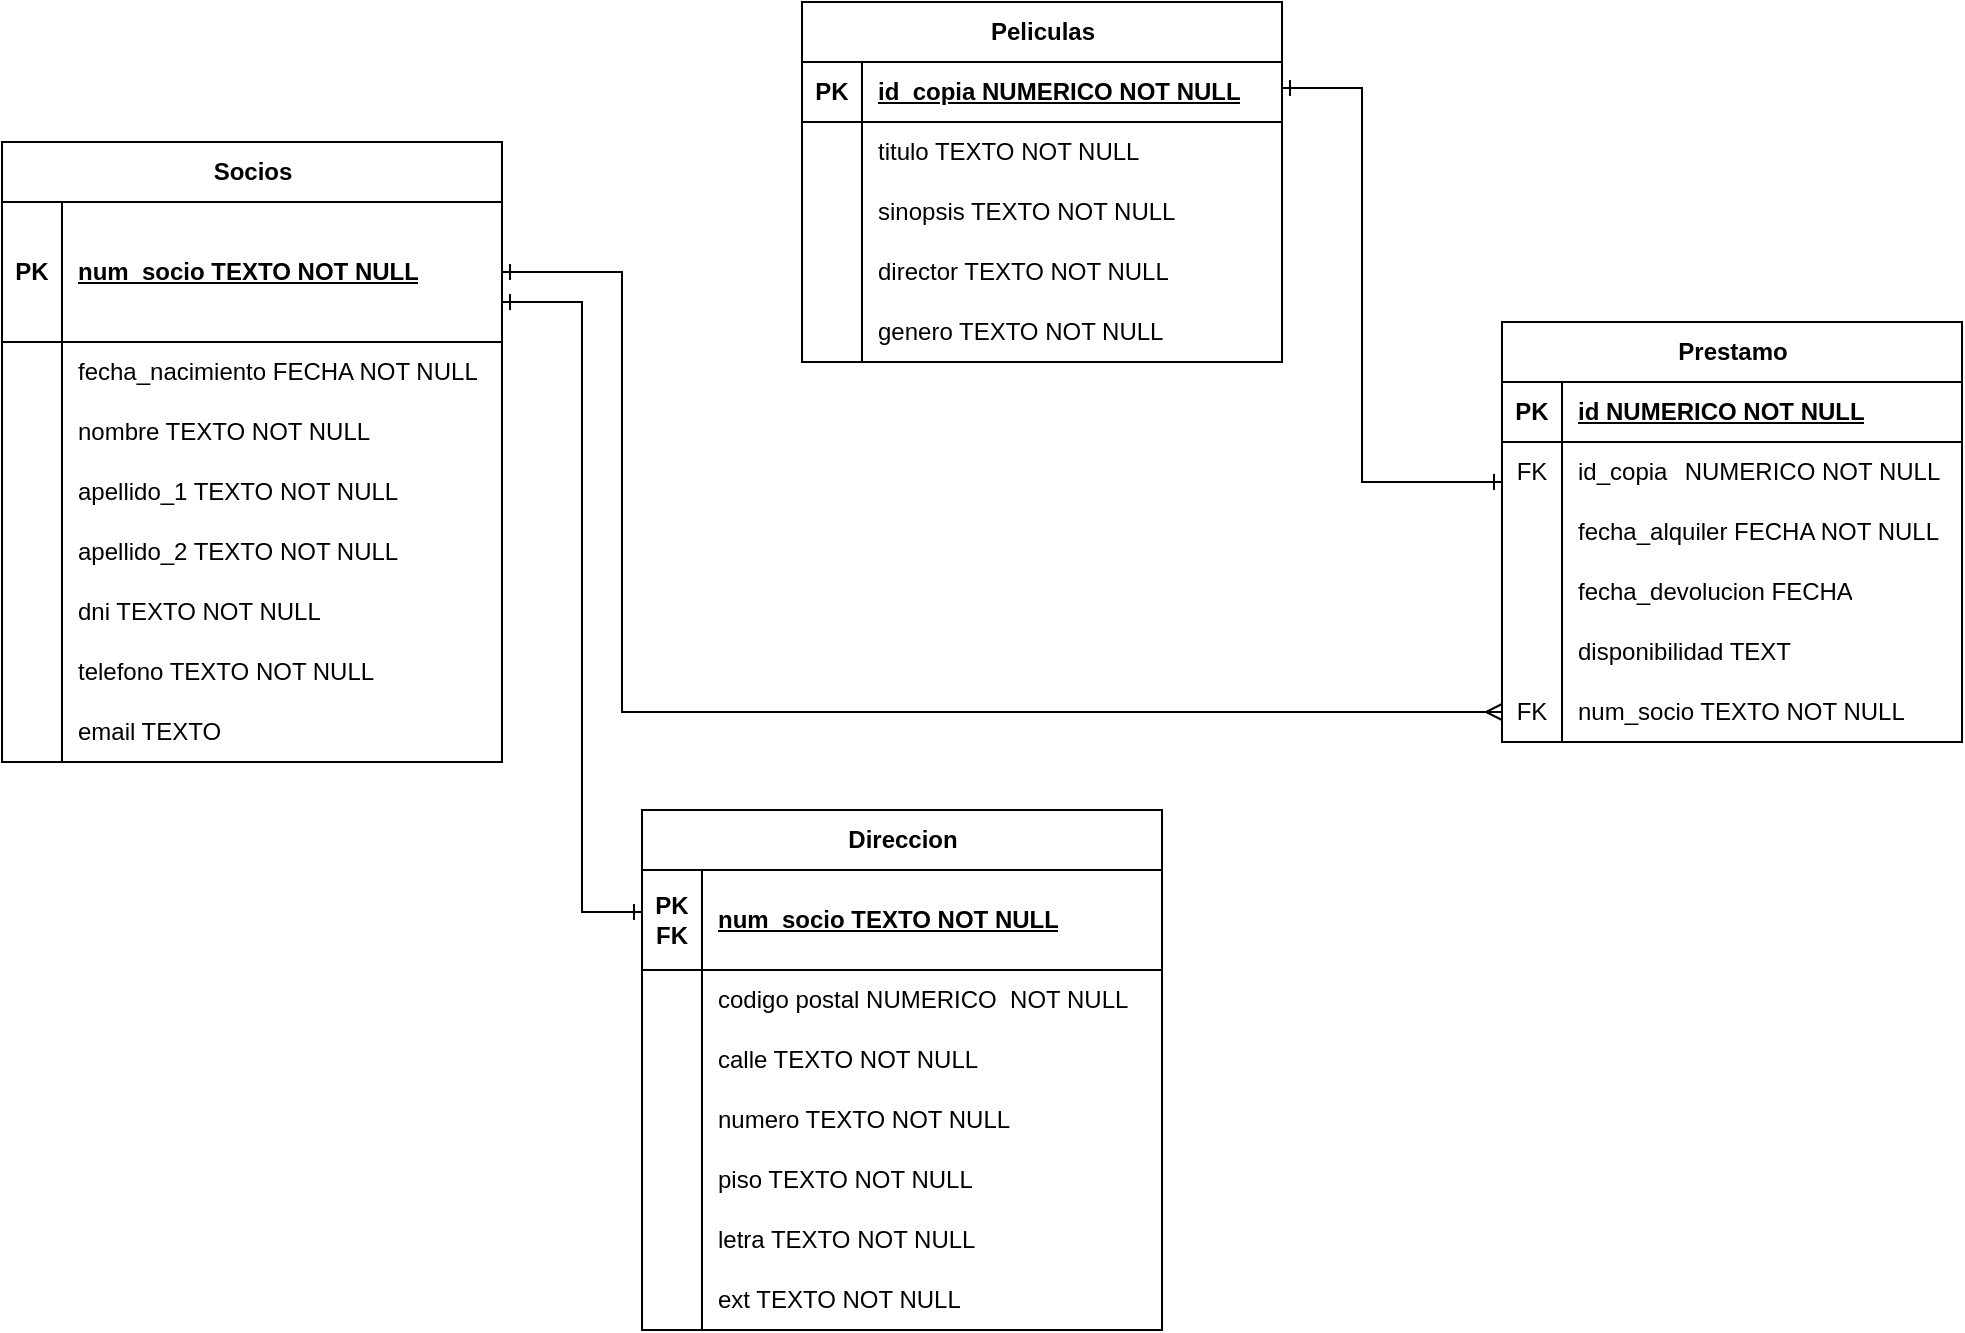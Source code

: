 <mxfile version="23.1.5" type="device">
  <diagram name="Página-1" id="qbbvj9z3GrL4JWOYj1Oz">
    <mxGraphModel dx="1522" dy="1929" grid="1" gridSize="10" guides="1" tooltips="1" connect="1" arrows="1" fold="1" page="1" pageScale="1" pageWidth="827" pageHeight="1169" math="0" shadow="0">
      <root>
        <mxCell id="0" />
        <mxCell id="1" parent="0" />
        <mxCell id="3C0vV3LUurIS-bYGCnkk-1" value="Socios" style="shape=table;startSize=30;container=1;collapsible=1;childLayout=tableLayout;fixedRows=1;rowLines=0;fontStyle=1;align=center;resizeLast=1;html=1;" vertex="1" parent="1">
          <mxGeometry x="200" y="-10" width="250" height="310" as="geometry" />
        </mxCell>
        <mxCell id="3C0vV3LUurIS-bYGCnkk-2" value="" style="shape=tableRow;horizontal=0;startSize=0;swimlaneHead=0;swimlaneBody=0;fillColor=none;collapsible=0;dropTarget=0;points=[[0,0.5],[1,0.5]];portConstraint=eastwest;top=0;left=0;right=0;bottom=1;" vertex="1" parent="3C0vV3LUurIS-bYGCnkk-1">
          <mxGeometry y="30" width="250" height="70" as="geometry" />
        </mxCell>
        <mxCell id="3C0vV3LUurIS-bYGCnkk-3" value="PK" style="shape=partialRectangle;connectable=0;fillColor=none;top=0;left=0;bottom=0;right=0;fontStyle=1;overflow=hidden;whiteSpace=wrap;html=1;" vertex="1" parent="3C0vV3LUurIS-bYGCnkk-2">
          <mxGeometry width="30" height="70" as="geometry">
            <mxRectangle width="30" height="70" as="alternateBounds" />
          </mxGeometry>
        </mxCell>
        <mxCell id="3C0vV3LUurIS-bYGCnkk-4" value="num_socio TEXTO NOT NULL" style="shape=partialRectangle;connectable=0;fillColor=none;top=0;left=0;bottom=0;right=0;align=left;spacingLeft=6;fontStyle=5;overflow=hidden;whiteSpace=wrap;html=1;" vertex="1" parent="3C0vV3LUurIS-bYGCnkk-2">
          <mxGeometry x="30" width="220" height="70" as="geometry">
            <mxRectangle width="220" height="70" as="alternateBounds" />
          </mxGeometry>
        </mxCell>
        <mxCell id="3C0vV3LUurIS-bYGCnkk-5" value="" style="shape=tableRow;horizontal=0;startSize=0;swimlaneHead=0;swimlaneBody=0;fillColor=none;collapsible=0;dropTarget=0;points=[[0,0.5],[1,0.5]];portConstraint=eastwest;top=0;left=0;right=0;bottom=0;" vertex="1" parent="3C0vV3LUurIS-bYGCnkk-1">
          <mxGeometry y="100" width="250" height="30" as="geometry" />
        </mxCell>
        <mxCell id="3C0vV3LUurIS-bYGCnkk-6" value="" style="shape=partialRectangle;connectable=0;fillColor=none;top=0;left=0;bottom=0;right=0;editable=1;overflow=hidden;whiteSpace=wrap;html=1;" vertex="1" parent="3C0vV3LUurIS-bYGCnkk-5">
          <mxGeometry width="30" height="30" as="geometry">
            <mxRectangle width="30" height="30" as="alternateBounds" />
          </mxGeometry>
        </mxCell>
        <mxCell id="3C0vV3LUurIS-bYGCnkk-7" value="fecha_nacimiento FECHA NOT NULL&amp;nbsp;" style="shape=partialRectangle;connectable=0;fillColor=none;top=0;left=0;bottom=0;right=0;align=left;spacingLeft=6;overflow=hidden;whiteSpace=wrap;html=1;" vertex="1" parent="3C0vV3LUurIS-bYGCnkk-5">
          <mxGeometry x="30" width="220" height="30" as="geometry">
            <mxRectangle width="220" height="30" as="alternateBounds" />
          </mxGeometry>
        </mxCell>
        <mxCell id="3C0vV3LUurIS-bYGCnkk-8" value="" style="shape=tableRow;horizontal=0;startSize=0;swimlaneHead=0;swimlaneBody=0;fillColor=none;collapsible=0;dropTarget=0;points=[[0,0.5],[1,0.5]];portConstraint=eastwest;top=0;left=0;right=0;bottom=0;" vertex="1" parent="3C0vV3LUurIS-bYGCnkk-1">
          <mxGeometry y="130" width="250" height="30" as="geometry" />
        </mxCell>
        <mxCell id="3C0vV3LUurIS-bYGCnkk-9" value="" style="shape=partialRectangle;connectable=0;fillColor=none;top=0;left=0;bottom=0;right=0;editable=1;overflow=hidden;whiteSpace=wrap;html=1;" vertex="1" parent="3C0vV3LUurIS-bYGCnkk-8">
          <mxGeometry width="30" height="30" as="geometry">
            <mxRectangle width="30" height="30" as="alternateBounds" />
          </mxGeometry>
        </mxCell>
        <mxCell id="3C0vV3LUurIS-bYGCnkk-10" value="nombre TEXTO NOT NULL" style="shape=partialRectangle;connectable=0;fillColor=none;top=0;left=0;bottom=0;right=0;align=left;spacingLeft=6;overflow=hidden;whiteSpace=wrap;html=1;" vertex="1" parent="3C0vV3LUurIS-bYGCnkk-8">
          <mxGeometry x="30" width="220" height="30" as="geometry">
            <mxRectangle width="220" height="30" as="alternateBounds" />
          </mxGeometry>
        </mxCell>
        <mxCell id="3C0vV3LUurIS-bYGCnkk-11" value="" style="shape=tableRow;horizontal=0;startSize=0;swimlaneHead=0;swimlaneBody=0;fillColor=none;collapsible=0;dropTarget=0;points=[[0,0.5],[1,0.5]];portConstraint=eastwest;top=0;left=0;right=0;bottom=0;" vertex="1" parent="3C0vV3LUurIS-bYGCnkk-1">
          <mxGeometry y="160" width="250" height="30" as="geometry" />
        </mxCell>
        <mxCell id="3C0vV3LUurIS-bYGCnkk-12" value="" style="shape=partialRectangle;connectable=0;fillColor=none;top=0;left=0;bottom=0;right=0;editable=1;overflow=hidden;whiteSpace=wrap;html=1;" vertex="1" parent="3C0vV3LUurIS-bYGCnkk-11">
          <mxGeometry width="30" height="30" as="geometry">
            <mxRectangle width="30" height="30" as="alternateBounds" />
          </mxGeometry>
        </mxCell>
        <mxCell id="3C0vV3LUurIS-bYGCnkk-13" value="apellido_1 TEXTO NOT NULL" style="shape=partialRectangle;connectable=0;fillColor=none;top=0;left=0;bottom=0;right=0;align=left;spacingLeft=6;overflow=hidden;whiteSpace=wrap;html=1;" vertex="1" parent="3C0vV3LUurIS-bYGCnkk-11">
          <mxGeometry x="30" width="220" height="30" as="geometry">
            <mxRectangle width="220" height="30" as="alternateBounds" />
          </mxGeometry>
        </mxCell>
        <mxCell id="3C0vV3LUurIS-bYGCnkk-17" value="" style="shape=tableRow;horizontal=0;startSize=0;swimlaneHead=0;swimlaneBody=0;fillColor=none;collapsible=0;dropTarget=0;points=[[0,0.5],[1,0.5]];portConstraint=eastwest;top=0;left=0;right=0;bottom=0;" vertex="1" parent="3C0vV3LUurIS-bYGCnkk-1">
          <mxGeometry y="190" width="250" height="30" as="geometry" />
        </mxCell>
        <mxCell id="3C0vV3LUurIS-bYGCnkk-18" value="" style="shape=partialRectangle;connectable=0;fillColor=none;top=0;left=0;bottom=0;right=0;editable=1;overflow=hidden;whiteSpace=wrap;html=1;" vertex="1" parent="3C0vV3LUurIS-bYGCnkk-17">
          <mxGeometry width="30" height="30" as="geometry">
            <mxRectangle width="30" height="30" as="alternateBounds" />
          </mxGeometry>
        </mxCell>
        <mxCell id="3C0vV3LUurIS-bYGCnkk-19" value="apellido_2 TEXTO NOT NULL" style="shape=partialRectangle;connectable=0;fillColor=none;top=0;left=0;bottom=0;right=0;align=left;spacingLeft=6;overflow=hidden;whiteSpace=wrap;html=1;" vertex="1" parent="3C0vV3LUurIS-bYGCnkk-17">
          <mxGeometry x="30" width="220" height="30" as="geometry">
            <mxRectangle width="220" height="30" as="alternateBounds" />
          </mxGeometry>
        </mxCell>
        <mxCell id="3C0vV3LUurIS-bYGCnkk-156" value="" style="shape=tableRow;horizontal=0;startSize=0;swimlaneHead=0;swimlaneBody=0;fillColor=none;collapsible=0;dropTarget=0;points=[[0,0.5],[1,0.5]];portConstraint=eastwest;top=0;left=0;right=0;bottom=0;" vertex="1" parent="3C0vV3LUurIS-bYGCnkk-1">
          <mxGeometry y="220" width="250" height="30" as="geometry" />
        </mxCell>
        <mxCell id="3C0vV3LUurIS-bYGCnkk-157" value="" style="shape=partialRectangle;connectable=0;fillColor=none;top=0;left=0;bottom=0;right=0;editable=1;overflow=hidden;whiteSpace=wrap;html=1;" vertex="1" parent="3C0vV3LUurIS-bYGCnkk-156">
          <mxGeometry width="30" height="30" as="geometry">
            <mxRectangle width="30" height="30" as="alternateBounds" />
          </mxGeometry>
        </mxCell>
        <mxCell id="3C0vV3LUurIS-bYGCnkk-158" value="dni TEXTO NOT NULL" style="shape=partialRectangle;connectable=0;fillColor=none;top=0;left=0;bottom=0;right=0;align=left;spacingLeft=6;overflow=hidden;whiteSpace=wrap;html=1;" vertex="1" parent="3C0vV3LUurIS-bYGCnkk-156">
          <mxGeometry x="30" width="220" height="30" as="geometry">
            <mxRectangle width="220" height="30" as="alternateBounds" />
          </mxGeometry>
        </mxCell>
        <mxCell id="3C0vV3LUurIS-bYGCnkk-167" value="" style="shape=tableRow;horizontal=0;startSize=0;swimlaneHead=0;swimlaneBody=0;fillColor=none;collapsible=0;dropTarget=0;points=[[0,0.5],[1,0.5]];portConstraint=eastwest;top=0;left=0;right=0;bottom=0;" vertex="1" parent="3C0vV3LUurIS-bYGCnkk-1">
          <mxGeometry y="250" width="250" height="30" as="geometry" />
        </mxCell>
        <mxCell id="3C0vV3LUurIS-bYGCnkk-168" value="" style="shape=partialRectangle;connectable=0;fillColor=none;top=0;left=0;bottom=0;right=0;editable=1;overflow=hidden;whiteSpace=wrap;html=1;" vertex="1" parent="3C0vV3LUurIS-bYGCnkk-167">
          <mxGeometry width="30" height="30" as="geometry">
            <mxRectangle width="30" height="30" as="alternateBounds" />
          </mxGeometry>
        </mxCell>
        <mxCell id="3C0vV3LUurIS-bYGCnkk-169" value="telefono TEXTO NOT NULL" style="shape=partialRectangle;connectable=0;fillColor=none;top=0;left=0;bottom=0;right=0;align=left;spacingLeft=6;overflow=hidden;whiteSpace=wrap;html=1;" vertex="1" parent="3C0vV3LUurIS-bYGCnkk-167">
          <mxGeometry x="30" width="220" height="30" as="geometry">
            <mxRectangle width="220" height="30" as="alternateBounds" />
          </mxGeometry>
        </mxCell>
        <mxCell id="3C0vV3LUurIS-bYGCnkk-170" value="" style="shape=tableRow;horizontal=0;startSize=0;swimlaneHead=0;swimlaneBody=0;fillColor=none;collapsible=0;dropTarget=0;points=[[0,0.5],[1,0.5]];portConstraint=eastwest;top=0;left=0;right=0;bottom=0;" vertex="1" parent="3C0vV3LUurIS-bYGCnkk-1">
          <mxGeometry y="280" width="250" height="30" as="geometry" />
        </mxCell>
        <mxCell id="3C0vV3LUurIS-bYGCnkk-171" value="" style="shape=partialRectangle;connectable=0;fillColor=none;top=0;left=0;bottom=0;right=0;editable=1;overflow=hidden;whiteSpace=wrap;html=1;" vertex="1" parent="3C0vV3LUurIS-bYGCnkk-170">
          <mxGeometry width="30" height="30" as="geometry">
            <mxRectangle width="30" height="30" as="alternateBounds" />
          </mxGeometry>
        </mxCell>
        <mxCell id="3C0vV3LUurIS-bYGCnkk-172" value="email TEXTO" style="shape=partialRectangle;connectable=0;fillColor=none;top=0;left=0;bottom=0;right=0;align=left;spacingLeft=6;overflow=hidden;whiteSpace=wrap;html=1;" vertex="1" parent="3C0vV3LUurIS-bYGCnkk-170">
          <mxGeometry x="30" width="220" height="30" as="geometry">
            <mxRectangle width="220" height="30" as="alternateBounds" />
          </mxGeometry>
        </mxCell>
        <mxCell id="3C0vV3LUurIS-bYGCnkk-57" value="Direccion" style="shape=table;startSize=30;container=1;collapsible=1;childLayout=tableLayout;fixedRows=1;rowLines=0;fontStyle=1;align=center;resizeLast=1;html=1;" vertex="1" parent="1">
          <mxGeometry x="520" y="324" width="260" height="260" as="geometry" />
        </mxCell>
        <mxCell id="3C0vV3LUurIS-bYGCnkk-58" value="" style="shape=tableRow;horizontal=0;startSize=0;swimlaneHead=0;swimlaneBody=0;fillColor=none;collapsible=0;dropTarget=0;points=[[0,0.5],[1,0.5]];portConstraint=eastwest;top=0;left=0;right=0;bottom=1;" vertex="1" parent="3C0vV3LUurIS-bYGCnkk-57">
          <mxGeometry y="30" width="260" height="50" as="geometry" />
        </mxCell>
        <mxCell id="3C0vV3LUurIS-bYGCnkk-59" value="PK&lt;br&gt;FK" style="shape=partialRectangle;connectable=0;fillColor=none;top=0;left=0;bottom=0;right=0;fontStyle=1;overflow=hidden;whiteSpace=wrap;html=1;" vertex="1" parent="3C0vV3LUurIS-bYGCnkk-58">
          <mxGeometry width="30" height="50" as="geometry">
            <mxRectangle width="30" height="50" as="alternateBounds" />
          </mxGeometry>
        </mxCell>
        <mxCell id="3C0vV3LUurIS-bYGCnkk-60" value="num_socio TEXTO NOT NULL" style="shape=partialRectangle;connectable=0;fillColor=none;top=0;left=0;bottom=0;right=0;align=left;spacingLeft=6;fontStyle=5;overflow=hidden;whiteSpace=wrap;html=1;" vertex="1" parent="3C0vV3LUurIS-bYGCnkk-58">
          <mxGeometry x="30" width="230" height="50" as="geometry">
            <mxRectangle width="230" height="50" as="alternateBounds" />
          </mxGeometry>
        </mxCell>
        <mxCell id="3C0vV3LUurIS-bYGCnkk-61" value="" style="shape=tableRow;horizontal=0;startSize=0;swimlaneHead=0;swimlaneBody=0;fillColor=none;collapsible=0;dropTarget=0;points=[[0,0.5],[1,0.5]];portConstraint=eastwest;top=0;left=0;right=0;bottom=0;" vertex="1" parent="3C0vV3LUurIS-bYGCnkk-57">
          <mxGeometry y="80" width="260" height="30" as="geometry" />
        </mxCell>
        <mxCell id="3C0vV3LUurIS-bYGCnkk-62" value="" style="shape=partialRectangle;connectable=0;fillColor=none;top=0;left=0;bottom=0;right=0;editable=1;overflow=hidden;whiteSpace=wrap;html=1;" vertex="1" parent="3C0vV3LUurIS-bYGCnkk-61">
          <mxGeometry width="30" height="30" as="geometry">
            <mxRectangle width="30" height="30" as="alternateBounds" />
          </mxGeometry>
        </mxCell>
        <mxCell id="3C0vV3LUurIS-bYGCnkk-63" value="codigo postal NUMERICO&amp;nbsp; NOT NULL" style="shape=partialRectangle;connectable=0;fillColor=none;top=0;left=0;bottom=0;right=0;align=left;spacingLeft=6;overflow=hidden;whiteSpace=wrap;html=1;" vertex="1" parent="3C0vV3LUurIS-bYGCnkk-61">
          <mxGeometry x="30" width="230" height="30" as="geometry">
            <mxRectangle width="230" height="30" as="alternateBounds" />
          </mxGeometry>
        </mxCell>
        <mxCell id="3C0vV3LUurIS-bYGCnkk-64" value="" style="shape=tableRow;horizontal=0;startSize=0;swimlaneHead=0;swimlaneBody=0;fillColor=none;collapsible=0;dropTarget=0;points=[[0,0.5],[1,0.5]];portConstraint=eastwest;top=0;left=0;right=0;bottom=0;" vertex="1" parent="3C0vV3LUurIS-bYGCnkk-57">
          <mxGeometry y="110" width="260" height="30" as="geometry" />
        </mxCell>
        <mxCell id="3C0vV3LUurIS-bYGCnkk-65" value="" style="shape=partialRectangle;connectable=0;fillColor=none;top=0;left=0;bottom=0;right=0;editable=1;overflow=hidden;whiteSpace=wrap;html=1;" vertex="1" parent="3C0vV3LUurIS-bYGCnkk-64">
          <mxGeometry width="30" height="30" as="geometry">
            <mxRectangle width="30" height="30" as="alternateBounds" />
          </mxGeometry>
        </mxCell>
        <mxCell id="3C0vV3LUurIS-bYGCnkk-66" value="calle TEXTO NOT NULL" style="shape=partialRectangle;connectable=0;fillColor=none;top=0;left=0;bottom=0;right=0;align=left;spacingLeft=6;overflow=hidden;whiteSpace=wrap;html=1;" vertex="1" parent="3C0vV3LUurIS-bYGCnkk-64">
          <mxGeometry x="30" width="230" height="30" as="geometry">
            <mxRectangle width="230" height="30" as="alternateBounds" />
          </mxGeometry>
        </mxCell>
        <mxCell id="3C0vV3LUurIS-bYGCnkk-67" value="" style="shape=tableRow;horizontal=0;startSize=0;swimlaneHead=0;swimlaneBody=0;fillColor=none;collapsible=0;dropTarget=0;points=[[0,0.5],[1,0.5]];portConstraint=eastwest;top=0;left=0;right=0;bottom=0;" vertex="1" parent="3C0vV3LUurIS-bYGCnkk-57">
          <mxGeometry y="140" width="260" height="30" as="geometry" />
        </mxCell>
        <mxCell id="3C0vV3LUurIS-bYGCnkk-68" value="" style="shape=partialRectangle;connectable=0;fillColor=none;top=0;left=0;bottom=0;right=0;editable=1;overflow=hidden;whiteSpace=wrap;html=1;" vertex="1" parent="3C0vV3LUurIS-bYGCnkk-67">
          <mxGeometry width="30" height="30" as="geometry">
            <mxRectangle width="30" height="30" as="alternateBounds" />
          </mxGeometry>
        </mxCell>
        <mxCell id="3C0vV3LUurIS-bYGCnkk-69" value="numero TEXTO NOT NULL" style="shape=partialRectangle;connectable=0;fillColor=none;top=0;left=0;bottom=0;right=0;align=left;spacingLeft=6;overflow=hidden;whiteSpace=wrap;html=1;" vertex="1" parent="3C0vV3LUurIS-bYGCnkk-67">
          <mxGeometry x="30" width="230" height="30" as="geometry">
            <mxRectangle width="230" height="30" as="alternateBounds" />
          </mxGeometry>
        </mxCell>
        <mxCell id="3C0vV3LUurIS-bYGCnkk-70" value="" style="shape=tableRow;horizontal=0;startSize=0;swimlaneHead=0;swimlaneBody=0;fillColor=none;collapsible=0;dropTarget=0;points=[[0,0.5],[1,0.5]];portConstraint=eastwest;top=0;left=0;right=0;bottom=0;" vertex="1" parent="3C0vV3LUurIS-bYGCnkk-57">
          <mxGeometry y="170" width="260" height="30" as="geometry" />
        </mxCell>
        <mxCell id="3C0vV3LUurIS-bYGCnkk-71" value="" style="shape=partialRectangle;connectable=0;fillColor=none;top=0;left=0;bottom=0;right=0;editable=1;overflow=hidden;whiteSpace=wrap;html=1;" vertex="1" parent="3C0vV3LUurIS-bYGCnkk-70">
          <mxGeometry width="30" height="30" as="geometry">
            <mxRectangle width="30" height="30" as="alternateBounds" />
          </mxGeometry>
        </mxCell>
        <mxCell id="3C0vV3LUurIS-bYGCnkk-72" value="piso TEXTO NOT NULL" style="shape=partialRectangle;connectable=0;fillColor=none;top=0;left=0;bottom=0;right=0;align=left;spacingLeft=6;overflow=hidden;whiteSpace=wrap;html=1;" vertex="1" parent="3C0vV3LUurIS-bYGCnkk-70">
          <mxGeometry x="30" width="230" height="30" as="geometry">
            <mxRectangle width="230" height="30" as="alternateBounds" />
          </mxGeometry>
        </mxCell>
        <mxCell id="3C0vV3LUurIS-bYGCnkk-73" value="" style="shape=tableRow;horizontal=0;startSize=0;swimlaneHead=0;swimlaneBody=0;fillColor=none;collapsible=0;dropTarget=0;points=[[0,0.5],[1,0.5]];portConstraint=eastwest;top=0;left=0;right=0;bottom=0;" vertex="1" parent="3C0vV3LUurIS-bYGCnkk-57">
          <mxGeometry y="200" width="260" height="30" as="geometry" />
        </mxCell>
        <mxCell id="3C0vV3LUurIS-bYGCnkk-74" value="" style="shape=partialRectangle;connectable=0;fillColor=none;top=0;left=0;bottom=0;right=0;editable=1;overflow=hidden;whiteSpace=wrap;html=1;" vertex="1" parent="3C0vV3LUurIS-bYGCnkk-73">
          <mxGeometry width="30" height="30" as="geometry">
            <mxRectangle width="30" height="30" as="alternateBounds" />
          </mxGeometry>
        </mxCell>
        <mxCell id="3C0vV3LUurIS-bYGCnkk-75" value="letra TEXTO NOT NULL" style="shape=partialRectangle;connectable=0;fillColor=none;top=0;left=0;bottom=0;right=0;align=left;spacingLeft=6;overflow=hidden;whiteSpace=wrap;html=1;" vertex="1" parent="3C0vV3LUurIS-bYGCnkk-73">
          <mxGeometry x="30" width="230" height="30" as="geometry">
            <mxRectangle width="230" height="30" as="alternateBounds" />
          </mxGeometry>
        </mxCell>
        <mxCell id="3C0vV3LUurIS-bYGCnkk-76" value="" style="shape=tableRow;horizontal=0;startSize=0;swimlaneHead=0;swimlaneBody=0;fillColor=none;collapsible=0;dropTarget=0;points=[[0,0.5],[1,0.5]];portConstraint=eastwest;top=0;left=0;right=0;bottom=0;" vertex="1" parent="3C0vV3LUurIS-bYGCnkk-57">
          <mxGeometry y="230" width="260" height="30" as="geometry" />
        </mxCell>
        <mxCell id="3C0vV3LUurIS-bYGCnkk-77" value="" style="shape=partialRectangle;connectable=0;fillColor=none;top=0;left=0;bottom=0;right=0;editable=1;overflow=hidden;whiteSpace=wrap;html=1;" vertex="1" parent="3C0vV3LUurIS-bYGCnkk-76">
          <mxGeometry width="30" height="30" as="geometry">
            <mxRectangle width="30" height="30" as="alternateBounds" />
          </mxGeometry>
        </mxCell>
        <mxCell id="3C0vV3LUurIS-bYGCnkk-78" value="ext TEXTO NOT NULL" style="shape=partialRectangle;connectable=0;fillColor=none;top=0;left=0;bottom=0;right=0;align=left;spacingLeft=6;overflow=hidden;whiteSpace=wrap;html=1;" vertex="1" parent="3C0vV3LUurIS-bYGCnkk-76">
          <mxGeometry x="30" width="230" height="30" as="geometry">
            <mxRectangle width="230" height="30" as="alternateBounds" />
          </mxGeometry>
        </mxCell>
        <mxCell id="3C0vV3LUurIS-bYGCnkk-82" style="edgeStyle=orthogonalEdgeStyle;rounded=0;orthogonalLoop=1;jettySize=auto;html=1;startArrow=ERone;startFill=0;endArrow=ERone;endFill=0;" edge="1" parent="1" source="3C0vV3LUurIS-bYGCnkk-2" target="3C0vV3LUurIS-bYGCnkk-58">
          <mxGeometry relative="1" as="geometry">
            <Array as="points">
              <mxPoint x="490" y="70" />
              <mxPoint x="490" y="375" />
            </Array>
            <mxPoint x="420" y="140" as="sourcePoint" />
            <mxPoint x="560" y="485" as="targetPoint" />
          </mxGeometry>
        </mxCell>
        <mxCell id="3C0vV3LUurIS-bYGCnkk-83" value="Peliculas" style="shape=table;startSize=30;container=1;collapsible=1;childLayout=tableLayout;fixedRows=1;rowLines=0;fontStyle=1;align=center;resizeLast=1;html=1;" vertex="1" parent="1">
          <mxGeometry x="600" y="-80" width="240" height="180" as="geometry" />
        </mxCell>
        <mxCell id="3C0vV3LUurIS-bYGCnkk-84" value="" style="shape=tableRow;horizontal=0;startSize=0;swimlaneHead=0;swimlaneBody=0;fillColor=none;collapsible=0;dropTarget=0;points=[[0,0.5],[1,0.5]];portConstraint=eastwest;top=0;left=0;right=0;bottom=1;" vertex="1" parent="3C0vV3LUurIS-bYGCnkk-83">
          <mxGeometry y="30" width="240" height="30" as="geometry" />
        </mxCell>
        <mxCell id="3C0vV3LUurIS-bYGCnkk-85" value="PK" style="shape=partialRectangle;connectable=0;fillColor=none;top=0;left=0;bottom=0;right=0;fontStyle=1;overflow=hidden;whiteSpace=wrap;html=1;" vertex="1" parent="3C0vV3LUurIS-bYGCnkk-84">
          <mxGeometry width="30" height="30" as="geometry">
            <mxRectangle width="30" height="30" as="alternateBounds" />
          </mxGeometry>
        </mxCell>
        <mxCell id="3C0vV3LUurIS-bYGCnkk-86" value="id_copia NUMERICO NOT NULL" style="shape=partialRectangle;connectable=0;fillColor=none;top=0;left=0;bottom=0;right=0;align=left;spacingLeft=6;fontStyle=5;overflow=hidden;whiteSpace=wrap;html=1;" vertex="1" parent="3C0vV3LUurIS-bYGCnkk-84">
          <mxGeometry x="30" width="210" height="30" as="geometry">
            <mxRectangle width="210" height="30" as="alternateBounds" />
          </mxGeometry>
        </mxCell>
        <mxCell id="3C0vV3LUurIS-bYGCnkk-87" value="" style="shape=tableRow;horizontal=0;startSize=0;swimlaneHead=0;swimlaneBody=0;fillColor=none;collapsible=0;dropTarget=0;points=[[0,0.5],[1,0.5]];portConstraint=eastwest;top=0;left=0;right=0;bottom=0;" vertex="1" parent="3C0vV3LUurIS-bYGCnkk-83">
          <mxGeometry y="60" width="240" height="30" as="geometry" />
        </mxCell>
        <mxCell id="3C0vV3LUurIS-bYGCnkk-88" value="" style="shape=partialRectangle;connectable=0;fillColor=none;top=0;left=0;bottom=0;right=0;editable=1;overflow=hidden;whiteSpace=wrap;html=1;" vertex="1" parent="3C0vV3LUurIS-bYGCnkk-87">
          <mxGeometry width="30" height="30" as="geometry">
            <mxRectangle width="30" height="30" as="alternateBounds" />
          </mxGeometry>
        </mxCell>
        <mxCell id="3C0vV3LUurIS-bYGCnkk-89" value="titulo TEXTO NOT NULL" style="shape=partialRectangle;connectable=0;fillColor=none;top=0;left=0;bottom=0;right=0;align=left;spacingLeft=6;overflow=hidden;whiteSpace=wrap;html=1;" vertex="1" parent="3C0vV3LUurIS-bYGCnkk-87">
          <mxGeometry x="30" width="210" height="30" as="geometry">
            <mxRectangle width="210" height="30" as="alternateBounds" />
          </mxGeometry>
        </mxCell>
        <mxCell id="3C0vV3LUurIS-bYGCnkk-90" value="" style="shape=tableRow;horizontal=0;startSize=0;swimlaneHead=0;swimlaneBody=0;fillColor=none;collapsible=0;dropTarget=0;points=[[0,0.5],[1,0.5]];portConstraint=eastwest;top=0;left=0;right=0;bottom=0;" vertex="1" parent="3C0vV3LUurIS-bYGCnkk-83">
          <mxGeometry y="90" width="240" height="30" as="geometry" />
        </mxCell>
        <mxCell id="3C0vV3LUurIS-bYGCnkk-91" value="" style="shape=partialRectangle;connectable=0;fillColor=none;top=0;left=0;bottom=0;right=0;editable=1;overflow=hidden;whiteSpace=wrap;html=1;" vertex="1" parent="3C0vV3LUurIS-bYGCnkk-90">
          <mxGeometry width="30" height="30" as="geometry">
            <mxRectangle width="30" height="30" as="alternateBounds" />
          </mxGeometry>
        </mxCell>
        <mxCell id="3C0vV3LUurIS-bYGCnkk-92" value="sinopsis TEXTO NOT NULL" style="shape=partialRectangle;connectable=0;fillColor=none;top=0;left=0;bottom=0;right=0;align=left;spacingLeft=6;overflow=hidden;whiteSpace=wrap;html=1;" vertex="1" parent="3C0vV3LUurIS-bYGCnkk-90">
          <mxGeometry x="30" width="210" height="30" as="geometry">
            <mxRectangle width="210" height="30" as="alternateBounds" />
          </mxGeometry>
        </mxCell>
        <mxCell id="3C0vV3LUurIS-bYGCnkk-93" value="" style="shape=tableRow;horizontal=0;startSize=0;swimlaneHead=0;swimlaneBody=0;fillColor=none;collapsible=0;dropTarget=0;points=[[0,0.5],[1,0.5]];portConstraint=eastwest;top=0;left=0;right=0;bottom=0;" vertex="1" parent="3C0vV3LUurIS-bYGCnkk-83">
          <mxGeometry y="120" width="240" height="30" as="geometry" />
        </mxCell>
        <mxCell id="3C0vV3LUurIS-bYGCnkk-94" value="" style="shape=partialRectangle;connectable=0;fillColor=none;top=0;left=0;bottom=0;right=0;editable=1;overflow=hidden;whiteSpace=wrap;html=1;" vertex="1" parent="3C0vV3LUurIS-bYGCnkk-93">
          <mxGeometry width="30" height="30" as="geometry">
            <mxRectangle width="30" height="30" as="alternateBounds" />
          </mxGeometry>
        </mxCell>
        <mxCell id="3C0vV3LUurIS-bYGCnkk-95" value="director TEXTO NOT NULL" style="shape=partialRectangle;connectable=0;fillColor=none;top=0;left=0;bottom=0;right=0;align=left;spacingLeft=6;overflow=hidden;whiteSpace=wrap;html=1;" vertex="1" parent="3C0vV3LUurIS-bYGCnkk-93">
          <mxGeometry x="30" width="210" height="30" as="geometry">
            <mxRectangle width="210" height="30" as="alternateBounds" />
          </mxGeometry>
        </mxCell>
        <mxCell id="3C0vV3LUurIS-bYGCnkk-96" value="" style="shape=tableRow;horizontal=0;startSize=0;swimlaneHead=0;swimlaneBody=0;fillColor=none;collapsible=0;dropTarget=0;points=[[0,0.5],[1,0.5]];portConstraint=eastwest;top=0;left=0;right=0;bottom=0;" vertex="1" parent="3C0vV3LUurIS-bYGCnkk-83">
          <mxGeometry y="150" width="240" height="30" as="geometry" />
        </mxCell>
        <mxCell id="3C0vV3LUurIS-bYGCnkk-97" value="" style="shape=partialRectangle;connectable=0;fillColor=none;top=0;left=0;bottom=0;right=0;editable=1;overflow=hidden;whiteSpace=wrap;html=1;" vertex="1" parent="3C0vV3LUurIS-bYGCnkk-96">
          <mxGeometry width="30" height="30" as="geometry">
            <mxRectangle width="30" height="30" as="alternateBounds" />
          </mxGeometry>
        </mxCell>
        <mxCell id="3C0vV3LUurIS-bYGCnkk-98" value="genero TEXTO NOT NULL" style="shape=partialRectangle;connectable=0;fillColor=none;top=0;left=0;bottom=0;right=0;align=left;spacingLeft=6;overflow=hidden;whiteSpace=wrap;html=1;" vertex="1" parent="3C0vV3LUurIS-bYGCnkk-96">
          <mxGeometry x="30" width="210" height="30" as="geometry">
            <mxRectangle width="210" height="30" as="alternateBounds" />
          </mxGeometry>
        </mxCell>
        <mxCell id="3C0vV3LUurIS-bYGCnkk-99" value="Prestamo" style="shape=table;startSize=30;container=1;collapsible=1;childLayout=tableLayout;fixedRows=1;rowLines=0;fontStyle=1;align=center;resizeLast=1;html=1;" vertex="1" parent="1">
          <mxGeometry x="950" y="80" width="230" height="210" as="geometry" />
        </mxCell>
        <mxCell id="3C0vV3LUurIS-bYGCnkk-100" value="" style="shape=tableRow;horizontal=0;startSize=0;swimlaneHead=0;swimlaneBody=0;fillColor=none;collapsible=0;dropTarget=0;points=[[0,0.5],[1,0.5]];portConstraint=eastwest;top=0;left=0;right=0;bottom=1;" vertex="1" parent="3C0vV3LUurIS-bYGCnkk-99">
          <mxGeometry y="30" width="230" height="30" as="geometry" />
        </mxCell>
        <mxCell id="3C0vV3LUurIS-bYGCnkk-101" value="PK" style="shape=partialRectangle;connectable=0;fillColor=none;top=0;left=0;bottom=0;right=0;fontStyle=1;overflow=hidden;whiteSpace=wrap;html=1;" vertex="1" parent="3C0vV3LUurIS-bYGCnkk-100">
          <mxGeometry width="30" height="30" as="geometry">
            <mxRectangle width="30" height="30" as="alternateBounds" />
          </mxGeometry>
        </mxCell>
        <mxCell id="3C0vV3LUurIS-bYGCnkk-102" value="id NUMERICO NOT NULL" style="shape=partialRectangle;connectable=0;fillColor=none;top=0;left=0;bottom=0;right=0;align=left;spacingLeft=6;fontStyle=5;overflow=hidden;whiteSpace=wrap;html=1;" vertex="1" parent="3C0vV3LUurIS-bYGCnkk-100">
          <mxGeometry x="30" width="200" height="30" as="geometry">
            <mxRectangle width="200" height="30" as="alternateBounds" />
          </mxGeometry>
        </mxCell>
        <mxCell id="3C0vV3LUurIS-bYGCnkk-103" value="" style="shape=tableRow;horizontal=0;startSize=0;swimlaneHead=0;swimlaneBody=0;fillColor=none;collapsible=0;dropTarget=0;points=[[0,0.5],[1,0.5]];portConstraint=eastwest;top=0;left=0;right=0;bottom=0;" vertex="1" parent="3C0vV3LUurIS-bYGCnkk-99">
          <mxGeometry y="60" width="230" height="30" as="geometry" />
        </mxCell>
        <mxCell id="3C0vV3LUurIS-bYGCnkk-104" value="FK" style="shape=partialRectangle;connectable=0;fillColor=none;top=0;left=0;bottom=0;right=0;editable=1;overflow=hidden;whiteSpace=wrap;html=1;" vertex="1" parent="3C0vV3LUurIS-bYGCnkk-103">
          <mxGeometry width="30" height="30" as="geometry">
            <mxRectangle width="30" height="30" as="alternateBounds" />
          </mxGeometry>
        </mxCell>
        <mxCell id="3C0vV3LUurIS-bYGCnkk-105" value="id_copia&lt;span style=&quot;white-space: pre;&quot;&gt;&#x9;&lt;/span&gt;NUMERICO NOT NULL" style="shape=partialRectangle;connectable=0;fillColor=none;top=0;left=0;bottom=0;right=0;align=left;spacingLeft=6;overflow=hidden;whiteSpace=wrap;html=1;" vertex="1" parent="3C0vV3LUurIS-bYGCnkk-103">
          <mxGeometry x="30" width="200" height="30" as="geometry">
            <mxRectangle width="200" height="30" as="alternateBounds" />
          </mxGeometry>
        </mxCell>
        <mxCell id="3C0vV3LUurIS-bYGCnkk-106" value="" style="shape=tableRow;horizontal=0;startSize=0;swimlaneHead=0;swimlaneBody=0;fillColor=none;collapsible=0;dropTarget=0;points=[[0,0.5],[1,0.5]];portConstraint=eastwest;top=0;left=0;right=0;bottom=0;" vertex="1" parent="3C0vV3LUurIS-bYGCnkk-99">
          <mxGeometry y="90" width="230" height="30" as="geometry" />
        </mxCell>
        <mxCell id="3C0vV3LUurIS-bYGCnkk-107" value="" style="shape=partialRectangle;connectable=0;fillColor=none;top=0;left=0;bottom=0;right=0;editable=1;overflow=hidden;whiteSpace=wrap;html=1;" vertex="1" parent="3C0vV3LUurIS-bYGCnkk-106">
          <mxGeometry width="30" height="30" as="geometry">
            <mxRectangle width="30" height="30" as="alternateBounds" />
          </mxGeometry>
        </mxCell>
        <mxCell id="3C0vV3LUurIS-bYGCnkk-108" value="fecha_alquiler FECHA NOT NULL" style="shape=partialRectangle;connectable=0;fillColor=none;top=0;left=0;bottom=0;right=0;align=left;spacingLeft=6;overflow=hidden;whiteSpace=wrap;html=1;" vertex="1" parent="3C0vV3LUurIS-bYGCnkk-106">
          <mxGeometry x="30" width="200" height="30" as="geometry">
            <mxRectangle width="200" height="30" as="alternateBounds" />
          </mxGeometry>
        </mxCell>
        <mxCell id="3C0vV3LUurIS-bYGCnkk-109" value="" style="shape=tableRow;horizontal=0;startSize=0;swimlaneHead=0;swimlaneBody=0;fillColor=none;collapsible=0;dropTarget=0;points=[[0,0.5],[1,0.5]];portConstraint=eastwest;top=0;left=0;right=0;bottom=0;" vertex="1" parent="3C0vV3LUurIS-bYGCnkk-99">
          <mxGeometry y="120" width="230" height="30" as="geometry" />
        </mxCell>
        <mxCell id="3C0vV3LUurIS-bYGCnkk-110" value="" style="shape=partialRectangle;connectable=0;fillColor=none;top=0;left=0;bottom=0;right=0;editable=1;overflow=hidden;whiteSpace=wrap;html=1;" vertex="1" parent="3C0vV3LUurIS-bYGCnkk-109">
          <mxGeometry width="30" height="30" as="geometry">
            <mxRectangle width="30" height="30" as="alternateBounds" />
          </mxGeometry>
        </mxCell>
        <mxCell id="3C0vV3LUurIS-bYGCnkk-111" value="fecha_devolucion FECHA" style="shape=partialRectangle;connectable=0;fillColor=none;top=0;left=0;bottom=0;right=0;align=left;spacingLeft=6;overflow=hidden;whiteSpace=wrap;html=1;" vertex="1" parent="3C0vV3LUurIS-bYGCnkk-109">
          <mxGeometry x="30" width="200" height="30" as="geometry">
            <mxRectangle width="200" height="30" as="alternateBounds" />
          </mxGeometry>
        </mxCell>
        <mxCell id="3C0vV3LUurIS-bYGCnkk-164" value="" style="shape=tableRow;horizontal=0;startSize=0;swimlaneHead=0;swimlaneBody=0;fillColor=none;collapsible=0;dropTarget=0;points=[[0,0.5],[1,0.5]];portConstraint=eastwest;top=0;left=0;right=0;bottom=0;" vertex="1" parent="3C0vV3LUurIS-bYGCnkk-99">
          <mxGeometry y="150" width="230" height="30" as="geometry" />
        </mxCell>
        <mxCell id="3C0vV3LUurIS-bYGCnkk-165" value="" style="shape=partialRectangle;connectable=0;fillColor=none;top=0;left=0;bottom=0;right=0;editable=1;overflow=hidden;whiteSpace=wrap;html=1;" vertex="1" parent="3C0vV3LUurIS-bYGCnkk-164">
          <mxGeometry width="30" height="30" as="geometry">
            <mxRectangle width="30" height="30" as="alternateBounds" />
          </mxGeometry>
        </mxCell>
        <mxCell id="3C0vV3LUurIS-bYGCnkk-166" value="disponibilidad TEXT" style="shape=partialRectangle;connectable=0;fillColor=none;top=0;left=0;bottom=0;right=0;align=left;spacingLeft=6;overflow=hidden;whiteSpace=wrap;html=1;" vertex="1" parent="3C0vV3LUurIS-bYGCnkk-164">
          <mxGeometry x="30" width="200" height="30" as="geometry">
            <mxRectangle width="200" height="30" as="alternateBounds" />
          </mxGeometry>
        </mxCell>
        <mxCell id="3C0vV3LUurIS-bYGCnkk-173" value="" style="shape=tableRow;horizontal=0;startSize=0;swimlaneHead=0;swimlaneBody=0;fillColor=none;collapsible=0;dropTarget=0;points=[[0,0.5],[1,0.5]];portConstraint=eastwest;top=0;left=0;right=0;bottom=0;" vertex="1" parent="3C0vV3LUurIS-bYGCnkk-99">
          <mxGeometry y="180" width="230" height="30" as="geometry" />
        </mxCell>
        <mxCell id="3C0vV3LUurIS-bYGCnkk-174" value="FK" style="shape=partialRectangle;connectable=0;fillColor=none;top=0;left=0;bottom=0;right=0;editable=1;overflow=hidden;whiteSpace=wrap;html=1;" vertex="1" parent="3C0vV3LUurIS-bYGCnkk-173">
          <mxGeometry width="30" height="30" as="geometry">
            <mxRectangle width="30" height="30" as="alternateBounds" />
          </mxGeometry>
        </mxCell>
        <mxCell id="3C0vV3LUurIS-bYGCnkk-175" value="num_socio TEXTO NOT NULL" style="shape=partialRectangle;connectable=0;fillColor=none;top=0;left=0;bottom=0;right=0;align=left;spacingLeft=6;overflow=hidden;whiteSpace=wrap;html=1;" vertex="1" parent="3C0vV3LUurIS-bYGCnkk-173">
          <mxGeometry x="30" width="200" height="30" as="geometry">
            <mxRectangle width="200" height="30" as="alternateBounds" />
          </mxGeometry>
        </mxCell>
        <mxCell id="3C0vV3LUurIS-bYGCnkk-163" style="edgeStyle=orthogonalEdgeStyle;rounded=0;orthogonalLoop=1;jettySize=auto;html=1;startArrow=ERone;startFill=0;endArrow=ERone;endFill=0;" edge="1" parent="1" source="3C0vV3LUurIS-bYGCnkk-84" target="3C0vV3LUurIS-bYGCnkk-103">
          <mxGeometry relative="1" as="geometry">
            <Array as="points">
              <mxPoint x="880" y="-37" />
              <mxPoint x="880" y="160" />
            </Array>
            <mxPoint x="850" y="-37.5" as="sourcePoint" />
            <mxPoint x="900" y="267.5" as="targetPoint" />
          </mxGeometry>
        </mxCell>
        <mxCell id="3C0vV3LUurIS-bYGCnkk-176" style="edgeStyle=orthogonalEdgeStyle;rounded=0;orthogonalLoop=1;jettySize=auto;html=1;startArrow=ERone;startFill=0;endArrow=ERmany;endFill=0;" edge="1" parent="1" source="3C0vV3LUurIS-bYGCnkk-2" target="3C0vV3LUurIS-bYGCnkk-173">
          <mxGeometry relative="1" as="geometry">
            <mxPoint x="560" y="180" as="sourcePoint" />
            <mxPoint x="710" y="240" as="targetPoint" />
            <Array as="points">
              <mxPoint x="510" y="55" />
              <mxPoint x="510" y="275" />
            </Array>
          </mxGeometry>
        </mxCell>
      </root>
    </mxGraphModel>
  </diagram>
</mxfile>

